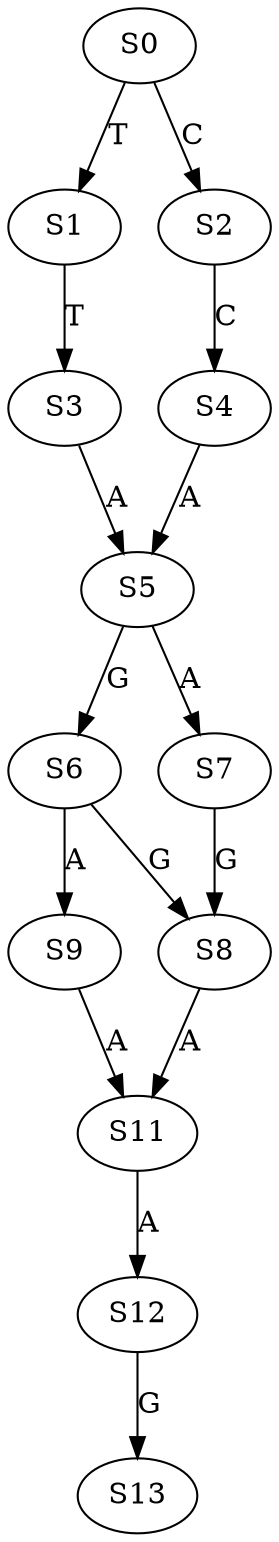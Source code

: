 strict digraph  {
	S0 -> S1 [ label = T ];
	S0 -> S2 [ label = C ];
	S1 -> S3 [ label = T ];
	S2 -> S4 [ label = C ];
	S3 -> S5 [ label = A ];
	S4 -> S5 [ label = A ];
	S5 -> S6 [ label = G ];
	S5 -> S7 [ label = A ];
	S6 -> S8 [ label = G ];
	S6 -> S9 [ label = A ];
	S7 -> S8 [ label = G ];
	S8 -> S11 [ label = A ];
	S9 -> S11 [ label = A ];
	S11 -> S12 [ label = A ];
	S12 -> S13 [ label = G ];
}

